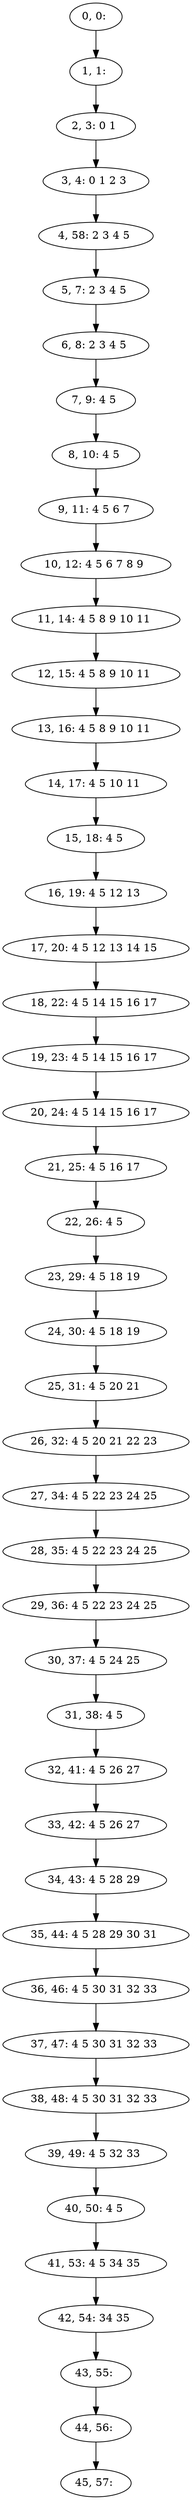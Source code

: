 digraph G {
0[label="0, 0: "];
1[label="1, 1: "];
2[label="2, 3: 0 1 "];
3[label="3, 4: 0 1 2 3 "];
4[label="4, 58: 2 3 4 5 "];
5[label="5, 7: 2 3 4 5 "];
6[label="6, 8: 2 3 4 5 "];
7[label="7, 9: 4 5 "];
8[label="8, 10: 4 5 "];
9[label="9, 11: 4 5 6 7 "];
10[label="10, 12: 4 5 6 7 8 9 "];
11[label="11, 14: 4 5 8 9 10 11 "];
12[label="12, 15: 4 5 8 9 10 11 "];
13[label="13, 16: 4 5 8 9 10 11 "];
14[label="14, 17: 4 5 10 11 "];
15[label="15, 18: 4 5 "];
16[label="16, 19: 4 5 12 13 "];
17[label="17, 20: 4 5 12 13 14 15 "];
18[label="18, 22: 4 5 14 15 16 17 "];
19[label="19, 23: 4 5 14 15 16 17 "];
20[label="20, 24: 4 5 14 15 16 17 "];
21[label="21, 25: 4 5 16 17 "];
22[label="22, 26: 4 5 "];
23[label="23, 29: 4 5 18 19 "];
24[label="24, 30: 4 5 18 19 "];
25[label="25, 31: 4 5 20 21 "];
26[label="26, 32: 4 5 20 21 22 23 "];
27[label="27, 34: 4 5 22 23 24 25 "];
28[label="28, 35: 4 5 22 23 24 25 "];
29[label="29, 36: 4 5 22 23 24 25 "];
30[label="30, 37: 4 5 24 25 "];
31[label="31, 38: 4 5 "];
32[label="32, 41: 4 5 26 27 "];
33[label="33, 42: 4 5 26 27 "];
34[label="34, 43: 4 5 28 29 "];
35[label="35, 44: 4 5 28 29 30 31 "];
36[label="36, 46: 4 5 30 31 32 33 "];
37[label="37, 47: 4 5 30 31 32 33 "];
38[label="38, 48: 4 5 30 31 32 33 "];
39[label="39, 49: 4 5 32 33 "];
40[label="40, 50: 4 5 "];
41[label="41, 53: 4 5 34 35 "];
42[label="42, 54: 34 35 "];
43[label="43, 55: "];
44[label="44, 56: "];
45[label="45, 57: "];
0->1 ;
1->2 ;
2->3 ;
3->4 ;
4->5 ;
5->6 ;
6->7 ;
7->8 ;
8->9 ;
9->10 ;
10->11 ;
11->12 ;
12->13 ;
13->14 ;
14->15 ;
15->16 ;
16->17 ;
17->18 ;
18->19 ;
19->20 ;
20->21 ;
21->22 ;
22->23 ;
23->24 ;
24->25 ;
25->26 ;
26->27 ;
27->28 ;
28->29 ;
29->30 ;
30->31 ;
31->32 ;
32->33 ;
33->34 ;
34->35 ;
35->36 ;
36->37 ;
37->38 ;
38->39 ;
39->40 ;
40->41 ;
41->42 ;
42->43 ;
43->44 ;
44->45 ;
}
